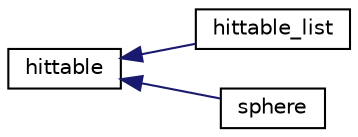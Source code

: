 digraph "Graphical Class Hierarchy"
{
 // LATEX_PDF_SIZE
  edge [fontname="Helvetica",fontsize="10",labelfontname="Helvetica",labelfontsize="10"];
  node [fontname="Helvetica",fontsize="10",shape=record];
  rankdir="LR";
  Node0 [label="hittable",height=0.2,width=0.4,color="black", fillcolor="white", style="filled",URL="$classhittable.html",tooltip="Abstract base class for objects that can be intersected by rays."];
  Node0 -> Node1 [dir="back",color="midnightblue",fontsize="10",style="solid",fontname="Helvetica"];
  Node1 [label="hittable_list",height=0.2,width=0.4,color="black", fillcolor="white", style="filled",URL="$classhittable__list.html",tooltip="A collection of hittable objects that can be intersected by rays."];
  Node0 -> Node2 [dir="back",color="midnightblue",fontsize="10",style="solid",fontname="Helvetica"];
  Node2 [label="sphere",height=0.2,width=0.4,color="black", fillcolor="white", style="filled",URL="$classsphere.html",tooltip="Represents a sphere object in 3D space."];
}
